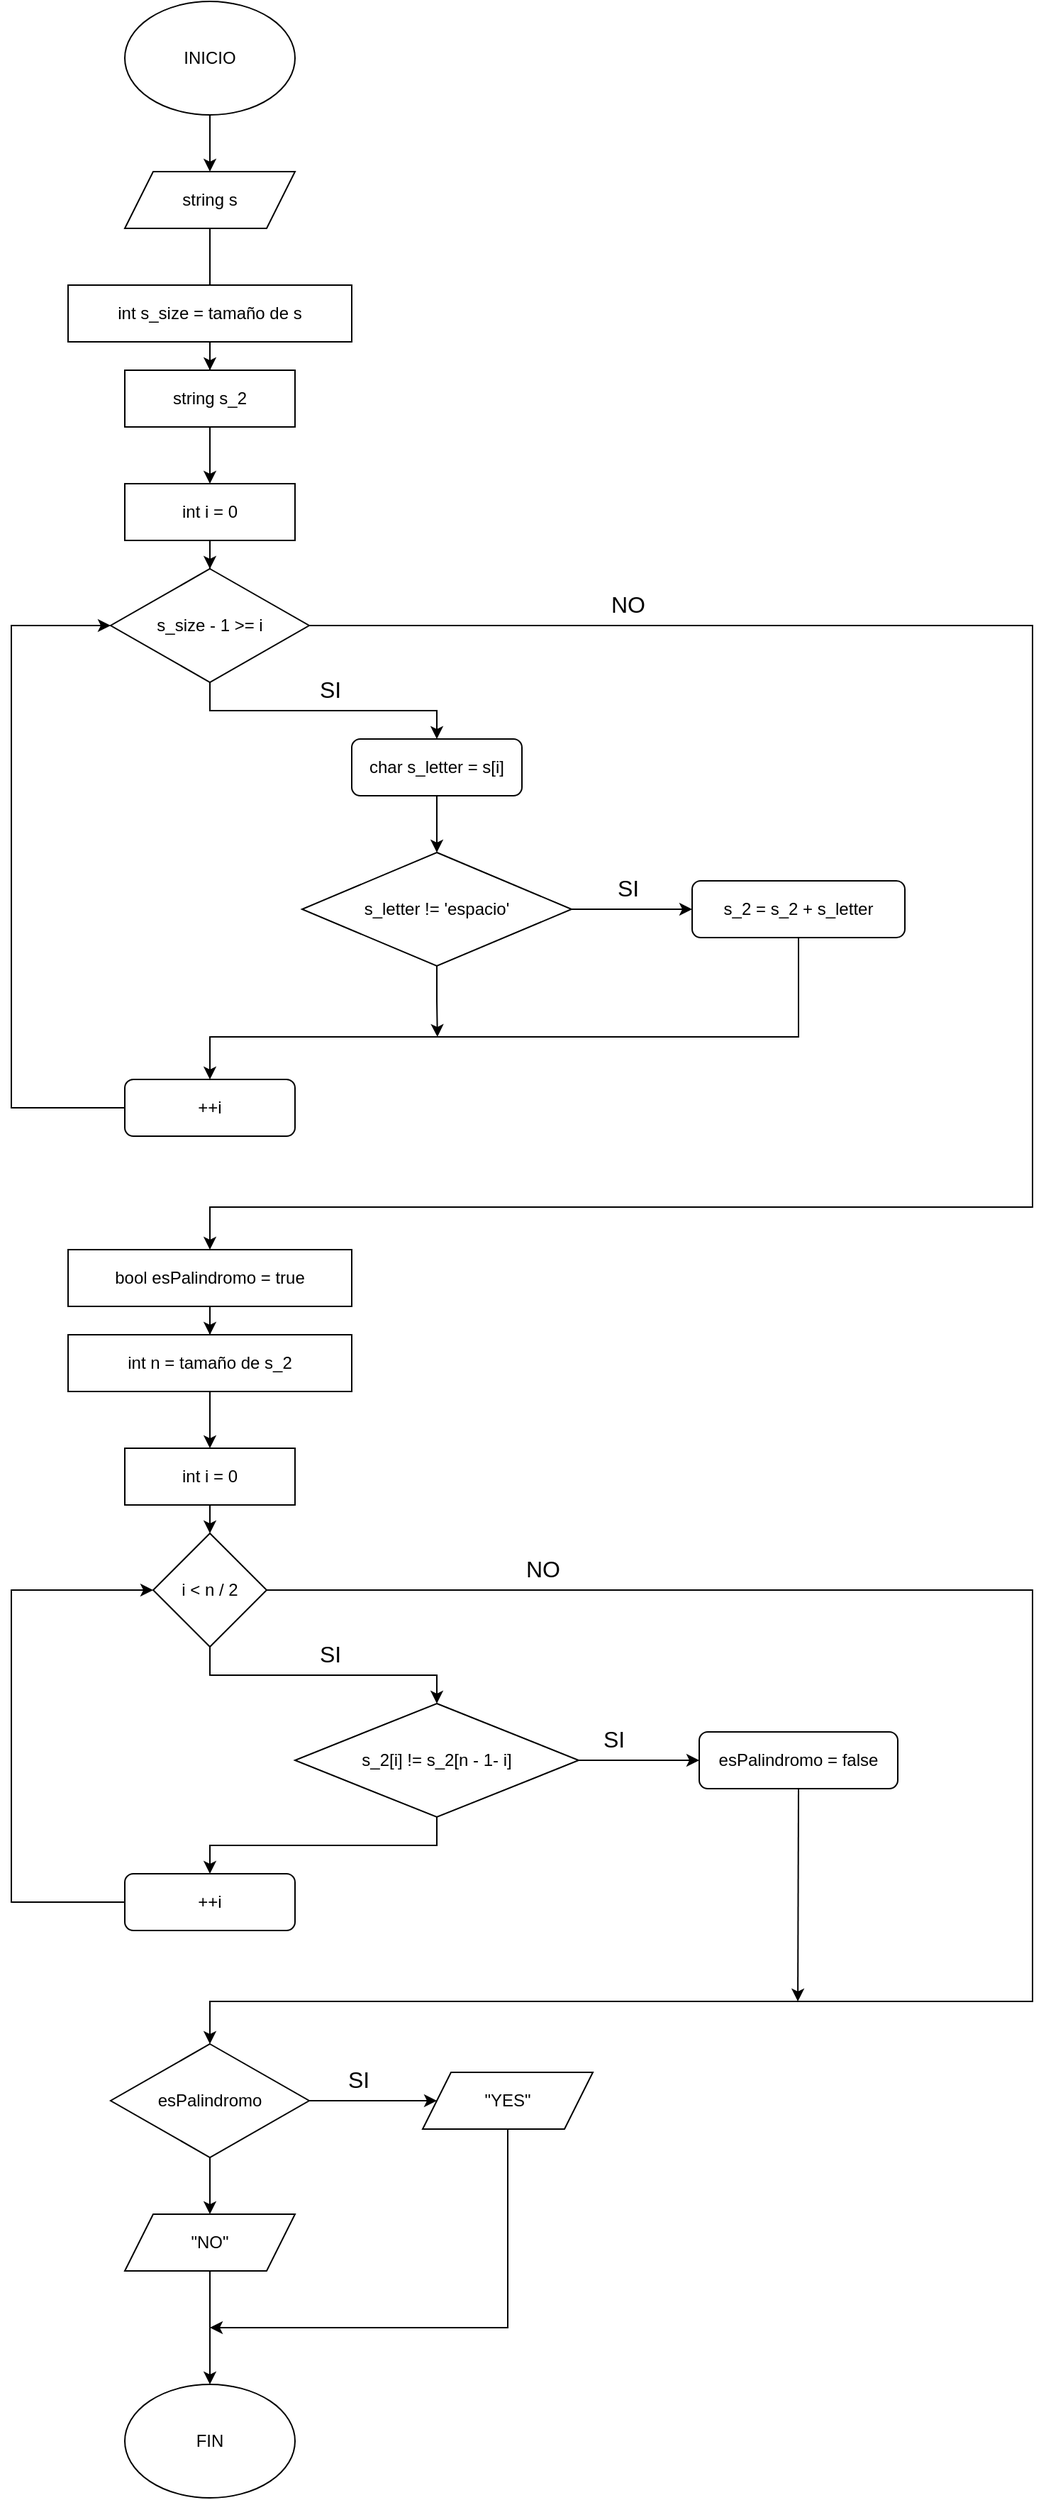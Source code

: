 <mxfile version="24.4.3" type="github">
  <diagram name="Página-1" id="9YlPJ-A8v73CeaqPbJE2">
    <mxGraphModel dx="273" dy="378" grid="1" gridSize="10" guides="1" tooltips="1" connect="1" arrows="1" fold="1" page="1" pageScale="1" pageWidth="827" pageHeight="1169" math="0" shadow="0">
      <root>
        <mxCell id="0" />
        <mxCell id="1" parent="0" />
        <mxCell id="iLM8z7xsyros6PUvVcER-7" value="" style="edgeStyle=orthogonalEdgeStyle;rounded=0;orthogonalLoop=1;jettySize=auto;html=1;" edge="1" parent="1" source="iLM8z7xsyros6PUvVcER-1" target="iLM8z7xsyros6PUvVcER-2">
          <mxGeometry relative="1" as="geometry" />
        </mxCell>
        <mxCell id="iLM8z7xsyros6PUvVcER-1" value="INICIO" style="ellipse;whiteSpace=wrap;html=1;" vertex="1" parent="1">
          <mxGeometry x="200" y="40" width="120" height="80" as="geometry" />
        </mxCell>
        <mxCell id="iLM8z7xsyros6PUvVcER-8" value="" style="edgeStyle=orthogonalEdgeStyle;rounded=0;orthogonalLoop=1;jettySize=auto;html=1;" edge="1" parent="1" source="iLM8z7xsyros6PUvVcER-2" target="iLM8z7xsyros6PUvVcER-4">
          <mxGeometry relative="1" as="geometry" />
        </mxCell>
        <mxCell id="iLM8z7xsyros6PUvVcER-2" value="string s" style="shape=parallelogram;perimeter=parallelogramPerimeter;whiteSpace=wrap;html=1;fixedSize=1;" vertex="1" parent="1">
          <mxGeometry x="200" y="160" width="120" height="40" as="geometry" />
        </mxCell>
        <mxCell id="iLM8z7xsyros6PUvVcER-9" value="" style="edgeStyle=orthogonalEdgeStyle;rounded=0;orthogonalLoop=1;jettySize=auto;html=1;" edge="1" parent="1" source="iLM8z7xsyros6PUvVcER-3" target="iLM8z7xsyros6PUvVcER-5">
          <mxGeometry relative="1" as="geometry" />
        </mxCell>
        <mxCell id="iLM8z7xsyros6PUvVcER-3" value="int s_size = tamaño de s" style="rounded=0;whiteSpace=wrap;html=1;" vertex="1" parent="1">
          <mxGeometry x="160" y="240" width="200" height="40" as="geometry" />
        </mxCell>
        <mxCell id="iLM8z7xsyros6PUvVcER-4" value="string s_2" style="rounded=0;whiteSpace=wrap;html=1;" vertex="1" parent="1">
          <mxGeometry x="200" y="300" width="120" height="40" as="geometry" />
        </mxCell>
        <mxCell id="iLM8z7xsyros6PUvVcER-10" value="" style="edgeStyle=orthogonalEdgeStyle;rounded=0;orthogonalLoop=1;jettySize=auto;html=1;" edge="1" parent="1" source="iLM8z7xsyros6PUvVcER-5" target="iLM8z7xsyros6PUvVcER-6">
          <mxGeometry relative="1" as="geometry" />
        </mxCell>
        <mxCell id="iLM8z7xsyros6PUvVcER-5" value="int i = 0" style="rounded=0;whiteSpace=wrap;html=1;" vertex="1" parent="1">
          <mxGeometry x="200" y="380" width="120" height="40" as="geometry" />
        </mxCell>
        <mxCell id="iLM8z7xsyros6PUvVcER-14" style="edgeStyle=orthogonalEdgeStyle;rounded=0;orthogonalLoop=1;jettySize=auto;html=1;exitX=0.5;exitY=1;exitDx=0;exitDy=0;entryX=0.5;entryY=0;entryDx=0;entryDy=0;" edge="1" parent="1" source="iLM8z7xsyros6PUvVcER-6" target="iLM8z7xsyros6PUvVcER-11">
          <mxGeometry relative="1" as="geometry" />
        </mxCell>
        <mxCell id="iLM8z7xsyros6PUvVcER-25" style="edgeStyle=orthogonalEdgeStyle;rounded=0;orthogonalLoop=1;jettySize=auto;html=1;exitX=1;exitY=0.5;exitDx=0;exitDy=0;entryX=0.5;entryY=0;entryDx=0;entryDy=0;" edge="1" parent="1" source="iLM8z7xsyros6PUvVcER-6" target="iLM8z7xsyros6PUvVcER-24">
          <mxGeometry relative="1" as="geometry">
            <Array as="points">
              <mxPoint x="840" y="480" />
              <mxPoint x="840" y="890" />
              <mxPoint x="260" y="890" />
            </Array>
          </mxGeometry>
        </mxCell>
        <mxCell id="iLM8z7xsyros6PUvVcER-6" value="s_size - 1 &amp;gt;= i" style="rhombus;whiteSpace=wrap;html=1;" vertex="1" parent="1">
          <mxGeometry x="190" y="440" width="140" height="80" as="geometry" />
        </mxCell>
        <mxCell id="iLM8z7xsyros6PUvVcER-15" value="" style="edgeStyle=orthogonalEdgeStyle;rounded=0;orthogonalLoop=1;jettySize=auto;html=1;" edge="1" parent="1" source="iLM8z7xsyros6PUvVcER-11" target="iLM8z7xsyros6PUvVcER-12">
          <mxGeometry relative="1" as="geometry" />
        </mxCell>
        <mxCell id="iLM8z7xsyros6PUvVcER-11" value="char s_letter = s[i]" style="rounded=1;whiteSpace=wrap;html=1;" vertex="1" parent="1">
          <mxGeometry x="360" y="560" width="120" height="40" as="geometry" />
        </mxCell>
        <mxCell id="iLM8z7xsyros6PUvVcER-16" value="" style="edgeStyle=orthogonalEdgeStyle;rounded=0;orthogonalLoop=1;jettySize=auto;html=1;" edge="1" parent="1" source="iLM8z7xsyros6PUvVcER-12" target="iLM8z7xsyros6PUvVcER-13">
          <mxGeometry relative="1" as="geometry" />
        </mxCell>
        <mxCell id="iLM8z7xsyros6PUvVcER-23" style="edgeStyle=orthogonalEdgeStyle;rounded=0;orthogonalLoop=1;jettySize=auto;html=1;exitX=0.5;exitY=1;exitDx=0;exitDy=0;" edge="1" parent="1" source="iLM8z7xsyros6PUvVcER-12">
          <mxGeometry relative="1" as="geometry">
            <mxPoint x="420.412" y="770.0" as="targetPoint" />
          </mxGeometry>
        </mxCell>
        <mxCell id="iLM8z7xsyros6PUvVcER-12" value="s_letter != &#39;espacio&#39;" style="rhombus;whiteSpace=wrap;html=1;" vertex="1" parent="1">
          <mxGeometry x="325" y="640" width="190" height="80" as="geometry" />
        </mxCell>
        <mxCell id="iLM8z7xsyros6PUvVcER-22" style="edgeStyle=orthogonalEdgeStyle;rounded=0;orthogonalLoop=1;jettySize=auto;html=1;exitX=0.5;exitY=1;exitDx=0;exitDy=0;entryX=0.5;entryY=0;entryDx=0;entryDy=0;" edge="1" parent="1" source="iLM8z7xsyros6PUvVcER-13" target="iLM8z7xsyros6PUvVcER-19">
          <mxGeometry relative="1" as="geometry">
            <Array as="points">
              <mxPoint x="675" y="770" />
              <mxPoint x="260" y="770" />
            </Array>
          </mxGeometry>
        </mxCell>
        <mxCell id="iLM8z7xsyros6PUvVcER-13" value="s_2 = s_2 + s_letter" style="rounded=1;whiteSpace=wrap;html=1;" vertex="1" parent="1">
          <mxGeometry x="600" y="660" width="150" height="40" as="geometry" />
        </mxCell>
        <mxCell id="iLM8z7xsyros6PUvVcER-17" value="SI" style="text;html=1;align=center;verticalAlign=middle;whiteSpace=wrap;rounded=0;fontSize=16;" vertex="1" parent="1">
          <mxGeometry x="330" y="510" width="30" height="30" as="geometry" />
        </mxCell>
        <mxCell id="iLM8z7xsyros6PUvVcER-18" value="SI" style="text;html=1;align=center;verticalAlign=middle;whiteSpace=wrap;rounded=0;fontSize=16;" vertex="1" parent="1">
          <mxGeometry x="540" y="650" width="30" height="30" as="geometry" />
        </mxCell>
        <mxCell id="iLM8z7xsyros6PUvVcER-20" style="edgeStyle=orthogonalEdgeStyle;rounded=0;orthogonalLoop=1;jettySize=auto;html=1;exitX=0;exitY=0.5;exitDx=0;exitDy=0;entryX=0;entryY=0.5;entryDx=0;entryDy=0;" edge="1" parent="1" source="iLM8z7xsyros6PUvVcER-19" target="iLM8z7xsyros6PUvVcER-6">
          <mxGeometry relative="1" as="geometry">
            <Array as="points">
              <mxPoint x="120" y="820" />
              <mxPoint x="120" y="480" />
            </Array>
          </mxGeometry>
        </mxCell>
        <mxCell id="iLM8z7xsyros6PUvVcER-19" value="++i" style="rounded=1;whiteSpace=wrap;html=1;" vertex="1" parent="1">
          <mxGeometry x="200" y="800" width="120" height="40" as="geometry" />
        </mxCell>
        <mxCell id="iLM8z7xsyros6PUvVcER-28" value="" style="edgeStyle=orthogonalEdgeStyle;rounded=0;orthogonalLoop=1;jettySize=auto;html=1;" edge="1" parent="1" source="iLM8z7xsyros6PUvVcER-24" target="iLM8z7xsyros6PUvVcER-27">
          <mxGeometry relative="1" as="geometry" />
        </mxCell>
        <mxCell id="iLM8z7xsyros6PUvVcER-24" value="bool esPalindromo = true" style="rounded=0;whiteSpace=wrap;html=1;" vertex="1" parent="1">
          <mxGeometry x="160" y="920" width="200" height="40" as="geometry" />
        </mxCell>
        <mxCell id="iLM8z7xsyros6PUvVcER-26" value="NO" style="text;html=1;align=center;verticalAlign=middle;whiteSpace=wrap;rounded=0;fontSize=16;" vertex="1" parent="1">
          <mxGeometry x="540" y="450" width="30" height="30" as="geometry" />
        </mxCell>
        <mxCell id="iLM8z7xsyros6PUvVcER-32" value="" style="edgeStyle=orthogonalEdgeStyle;rounded=0;orthogonalLoop=1;jettySize=auto;html=1;" edge="1" parent="1" source="iLM8z7xsyros6PUvVcER-27" target="iLM8z7xsyros6PUvVcER-31">
          <mxGeometry relative="1" as="geometry" />
        </mxCell>
        <mxCell id="iLM8z7xsyros6PUvVcER-27" value="int n = tamaño de s_2" style="rounded=0;whiteSpace=wrap;html=1;" vertex="1" parent="1">
          <mxGeometry x="160" y="980" width="200" height="40" as="geometry" />
        </mxCell>
        <mxCell id="iLM8z7xsyros6PUvVcER-35" style="edgeStyle=orthogonalEdgeStyle;rounded=0;orthogonalLoop=1;jettySize=auto;html=1;exitX=0.5;exitY=1;exitDx=0;exitDy=0;" edge="1" parent="1" source="iLM8z7xsyros6PUvVcER-29" target="iLM8z7xsyros6PUvVcER-34">
          <mxGeometry relative="1" as="geometry" />
        </mxCell>
        <mxCell id="iLM8z7xsyros6PUvVcER-38" style="edgeStyle=orthogonalEdgeStyle;rounded=0;orthogonalLoop=1;jettySize=auto;html=1;exitX=1;exitY=0.5;exitDx=0;exitDy=0;entryX=0.5;entryY=0;entryDx=0;entryDy=0;" edge="1" parent="1" source="iLM8z7xsyros6PUvVcER-29" target="iLM8z7xsyros6PUvVcER-37">
          <mxGeometry relative="1" as="geometry">
            <Array as="points">
              <mxPoint x="840" y="1160" />
              <mxPoint x="840" y="1450" />
              <mxPoint x="260" y="1450" />
            </Array>
          </mxGeometry>
        </mxCell>
        <mxCell id="iLM8z7xsyros6PUvVcER-29" value="i &amp;lt; n / 2" style="rhombus;whiteSpace=wrap;html=1;" vertex="1" parent="1">
          <mxGeometry x="220" y="1120" width="80" height="80" as="geometry" />
        </mxCell>
        <mxCell id="iLM8z7xsyros6PUvVcER-36" style="edgeStyle=orthogonalEdgeStyle;rounded=0;orthogonalLoop=1;jettySize=auto;html=1;exitX=0;exitY=0.5;exitDx=0;exitDy=0;entryX=0;entryY=0.5;entryDx=0;entryDy=0;" edge="1" parent="1" source="iLM8z7xsyros6PUvVcER-30" target="iLM8z7xsyros6PUvVcER-29">
          <mxGeometry relative="1" as="geometry">
            <Array as="points">
              <mxPoint x="120" y="1380" />
              <mxPoint x="120" y="1160" />
            </Array>
          </mxGeometry>
        </mxCell>
        <mxCell id="iLM8z7xsyros6PUvVcER-30" value="++i" style="rounded=1;whiteSpace=wrap;html=1;" vertex="1" parent="1">
          <mxGeometry x="200" y="1360" width="120" height="40" as="geometry" />
        </mxCell>
        <mxCell id="iLM8z7xsyros6PUvVcER-33" style="edgeStyle=orthogonalEdgeStyle;rounded=0;orthogonalLoop=1;jettySize=auto;html=1;exitX=0.5;exitY=1;exitDx=0;exitDy=0;entryX=0.5;entryY=0;entryDx=0;entryDy=0;" edge="1" parent="1" source="iLM8z7xsyros6PUvVcER-31" target="iLM8z7xsyros6PUvVcER-29">
          <mxGeometry relative="1" as="geometry" />
        </mxCell>
        <mxCell id="iLM8z7xsyros6PUvVcER-31" value="int i = 0" style="rounded=0;whiteSpace=wrap;html=1;" vertex="1" parent="1">
          <mxGeometry x="200" y="1060" width="120" height="40" as="geometry" />
        </mxCell>
        <mxCell id="iLM8z7xsyros6PUvVcER-42" value="" style="edgeStyle=orthogonalEdgeStyle;rounded=0;orthogonalLoop=1;jettySize=auto;html=1;" edge="1" parent="1" source="iLM8z7xsyros6PUvVcER-34" target="iLM8z7xsyros6PUvVcER-41">
          <mxGeometry relative="1" as="geometry" />
        </mxCell>
        <mxCell id="iLM8z7xsyros6PUvVcER-43" style="edgeStyle=orthogonalEdgeStyle;rounded=0;orthogonalLoop=1;jettySize=auto;html=1;exitX=0.5;exitY=1;exitDx=0;exitDy=0;" edge="1" parent="1" source="iLM8z7xsyros6PUvVcER-34" target="iLM8z7xsyros6PUvVcER-30">
          <mxGeometry relative="1" as="geometry" />
        </mxCell>
        <mxCell id="iLM8z7xsyros6PUvVcER-34" value="s_2[i] != s_2[n - 1- i]" style="rhombus;whiteSpace=wrap;html=1;" vertex="1" parent="1">
          <mxGeometry x="320" y="1240" width="200" height="80" as="geometry" />
        </mxCell>
        <mxCell id="iLM8z7xsyros6PUvVcER-51" value="" style="edgeStyle=orthogonalEdgeStyle;rounded=0;orthogonalLoop=1;jettySize=auto;html=1;" edge="1" parent="1" source="iLM8z7xsyros6PUvVcER-37" target="iLM8z7xsyros6PUvVcER-50">
          <mxGeometry relative="1" as="geometry" />
        </mxCell>
        <mxCell id="iLM8z7xsyros6PUvVcER-54" value="" style="edgeStyle=orthogonalEdgeStyle;rounded=0;orthogonalLoop=1;jettySize=auto;html=1;" edge="1" parent="1" source="iLM8z7xsyros6PUvVcER-37" target="iLM8z7xsyros6PUvVcER-53">
          <mxGeometry relative="1" as="geometry" />
        </mxCell>
        <mxCell id="iLM8z7xsyros6PUvVcER-37" value="esPalindromo" style="rhombus;whiteSpace=wrap;html=1;" vertex="1" parent="1">
          <mxGeometry x="190" y="1480" width="140" height="80" as="geometry" />
        </mxCell>
        <mxCell id="iLM8z7xsyros6PUvVcER-49" style="edgeStyle=orthogonalEdgeStyle;rounded=0;orthogonalLoop=1;jettySize=auto;html=1;exitX=0.5;exitY=1;exitDx=0;exitDy=0;" edge="1" parent="1" source="iLM8z7xsyros6PUvVcER-41">
          <mxGeometry relative="1" as="geometry">
            <mxPoint x="674.529" y="1450" as="targetPoint" />
          </mxGeometry>
        </mxCell>
        <mxCell id="iLM8z7xsyros6PUvVcER-41" value="esPalindromo = false" style="rounded=1;whiteSpace=wrap;html=1;" vertex="1" parent="1">
          <mxGeometry x="605" y="1260" width="140" height="40" as="geometry" />
        </mxCell>
        <mxCell id="iLM8z7xsyros6PUvVcER-44" value="SI" style="text;html=1;align=center;verticalAlign=middle;whiteSpace=wrap;rounded=0;fontSize=16;" vertex="1" parent="1">
          <mxGeometry x="530" y="1250" width="30" height="30" as="geometry" />
        </mxCell>
        <mxCell id="iLM8z7xsyros6PUvVcER-46" value="SI" style="text;html=1;align=center;verticalAlign=middle;whiteSpace=wrap;rounded=0;fontSize=16;" vertex="1" parent="1">
          <mxGeometry x="330" y="1190" width="30" height="30" as="geometry" />
        </mxCell>
        <mxCell id="iLM8z7xsyros6PUvVcER-47" value="NO" style="text;html=1;align=center;verticalAlign=middle;whiteSpace=wrap;rounded=0;fontSize=16;" vertex="1" parent="1">
          <mxGeometry x="480" y="1130" width="30" height="30" as="geometry" />
        </mxCell>
        <mxCell id="iLM8z7xsyros6PUvVcER-57" style="edgeStyle=orthogonalEdgeStyle;rounded=0;orthogonalLoop=1;jettySize=auto;html=1;exitX=0.5;exitY=1;exitDx=0;exitDy=0;" edge="1" parent="1" source="iLM8z7xsyros6PUvVcER-50">
          <mxGeometry relative="1" as="geometry">
            <mxPoint x="260" y="1680" as="targetPoint" />
            <Array as="points">
              <mxPoint x="470" y="1680" />
              <mxPoint x="260" y="1680" />
            </Array>
          </mxGeometry>
        </mxCell>
        <mxCell id="iLM8z7xsyros6PUvVcER-50" value="&quot;YES&quot;" style="shape=parallelogram;perimeter=parallelogramPerimeter;whiteSpace=wrap;html=1;fixedSize=1;" vertex="1" parent="1">
          <mxGeometry x="410" y="1500" width="120" height="40" as="geometry" />
        </mxCell>
        <mxCell id="iLM8z7xsyros6PUvVcER-56" value="" style="edgeStyle=orthogonalEdgeStyle;rounded=0;orthogonalLoop=1;jettySize=auto;html=1;" edge="1" parent="1" source="iLM8z7xsyros6PUvVcER-53" target="iLM8z7xsyros6PUvVcER-55">
          <mxGeometry relative="1" as="geometry" />
        </mxCell>
        <mxCell id="iLM8z7xsyros6PUvVcER-53" value="&quot;NO&quot;" style="shape=parallelogram;perimeter=parallelogramPerimeter;whiteSpace=wrap;html=1;fixedSize=1;" vertex="1" parent="1">
          <mxGeometry x="200" y="1600" width="120" height="40" as="geometry" />
        </mxCell>
        <mxCell id="iLM8z7xsyros6PUvVcER-55" value="FIN" style="ellipse;whiteSpace=wrap;html=1;" vertex="1" parent="1">
          <mxGeometry x="200" y="1720" width="120" height="80" as="geometry" />
        </mxCell>
        <mxCell id="iLM8z7xsyros6PUvVcER-58" value="SI" style="text;html=1;align=center;verticalAlign=middle;whiteSpace=wrap;rounded=0;fontSize=16;" vertex="1" parent="1">
          <mxGeometry x="350" y="1490" width="30" height="30" as="geometry" />
        </mxCell>
      </root>
    </mxGraphModel>
  </diagram>
</mxfile>
